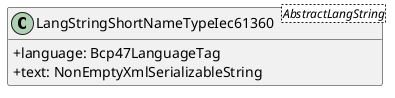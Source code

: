 @startuml
skinparam classAttributeIconSize 0
hide methods

class LangStringShortNameTypeIec61360<AbstractLangString> {
  +language: Bcp47LanguageTag 
  +text: NonEmptyXmlSerializableString 
}
@enduml